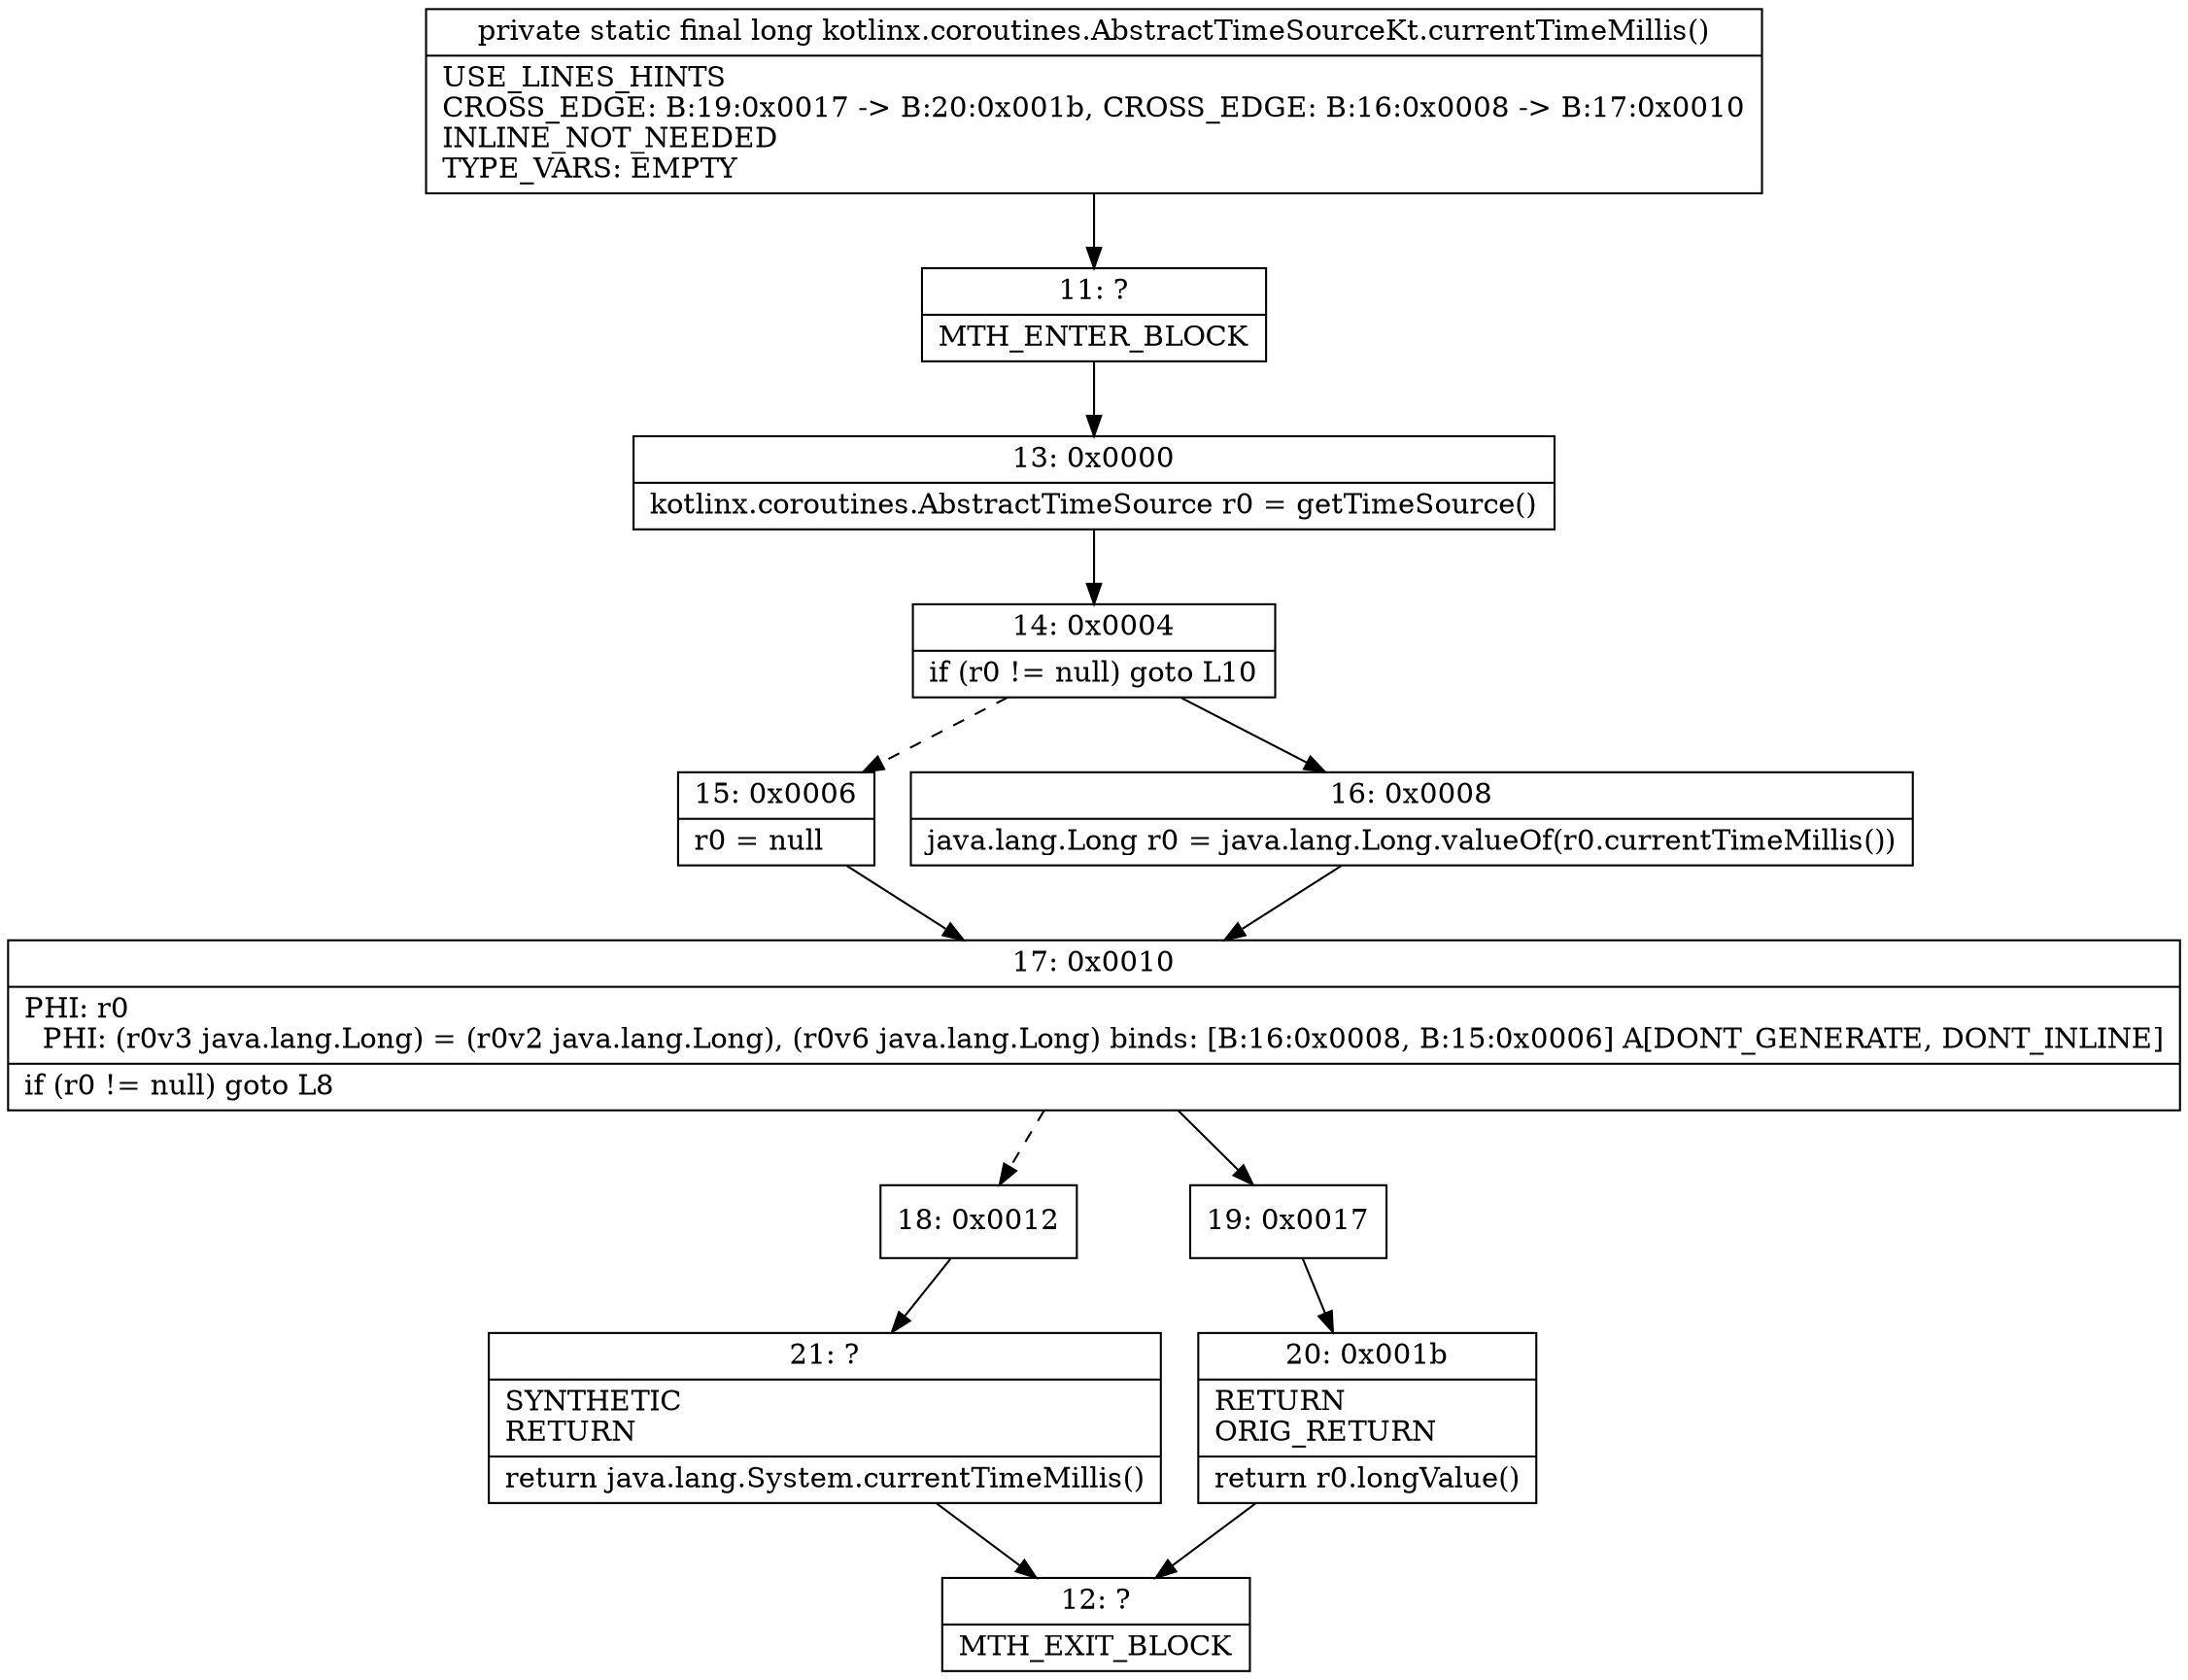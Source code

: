 digraph "CFG forkotlinx.coroutines.AbstractTimeSourceKt.currentTimeMillis()J" {
Node_11 [shape=record,label="{11\:\ ?|MTH_ENTER_BLOCK\l}"];
Node_13 [shape=record,label="{13\:\ 0x0000|kotlinx.coroutines.AbstractTimeSource r0 = getTimeSource()\l}"];
Node_14 [shape=record,label="{14\:\ 0x0004|if (r0 != null) goto L10\l}"];
Node_15 [shape=record,label="{15\:\ 0x0006|r0 = null\l}"];
Node_17 [shape=record,label="{17\:\ 0x0010|PHI: r0 \l  PHI: (r0v3 java.lang.Long) = (r0v2 java.lang.Long), (r0v6 java.lang.Long) binds: [B:16:0x0008, B:15:0x0006] A[DONT_GENERATE, DONT_INLINE]\l|if (r0 != null) goto L8\l}"];
Node_18 [shape=record,label="{18\:\ 0x0012}"];
Node_21 [shape=record,label="{21\:\ ?|SYNTHETIC\lRETURN\l|return java.lang.System.currentTimeMillis()\l}"];
Node_12 [shape=record,label="{12\:\ ?|MTH_EXIT_BLOCK\l}"];
Node_19 [shape=record,label="{19\:\ 0x0017}"];
Node_20 [shape=record,label="{20\:\ 0x001b|RETURN\lORIG_RETURN\l|return r0.longValue()\l}"];
Node_16 [shape=record,label="{16\:\ 0x0008|java.lang.Long r0 = java.lang.Long.valueOf(r0.currentTimeMillis())\l}"];
MethodNode[shape=record,label="{private static final long kotlinx.coroutines.AbstractTimeSourceKt.currentTimeMillis()  | USE_LINES_HINTS\lCROSS_EDGE: B:19:0x0017 \-\> B:20:0x001b, CROSS_EDGE: B:16:0x0008 \-\> B:17:0x0010\lINLINE_NOT_NEEDED\lTYPE_VARS: EMPTY\l}"];
MethodNode -> Node_11;Node_11 -> Node_13;
Node_13 -> Node_14;
Node_14 -> Node_15[style=dashed];
Node_14 -> Node_16;
Node_15 -> Node_17;
Node_17 -> Node_18[style=dashed];
Node_17 -> Node_19;
Node_18 -> Node_21;
Node_21 -> Node_12;
Node_19 -> Node_20;
Node_20 -> Node_12;
Node_16 -> Node_17;
}

